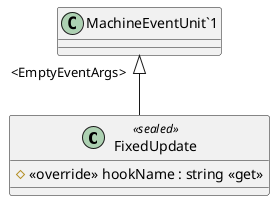 @startuml
class FixedUpdate <<sealed>> {
    # <<override>> hookName : string <<get>>
}
"MachineEventUnit`1" "<EmptyEventArgs>" <|-- FixedUpdate
@enduml
